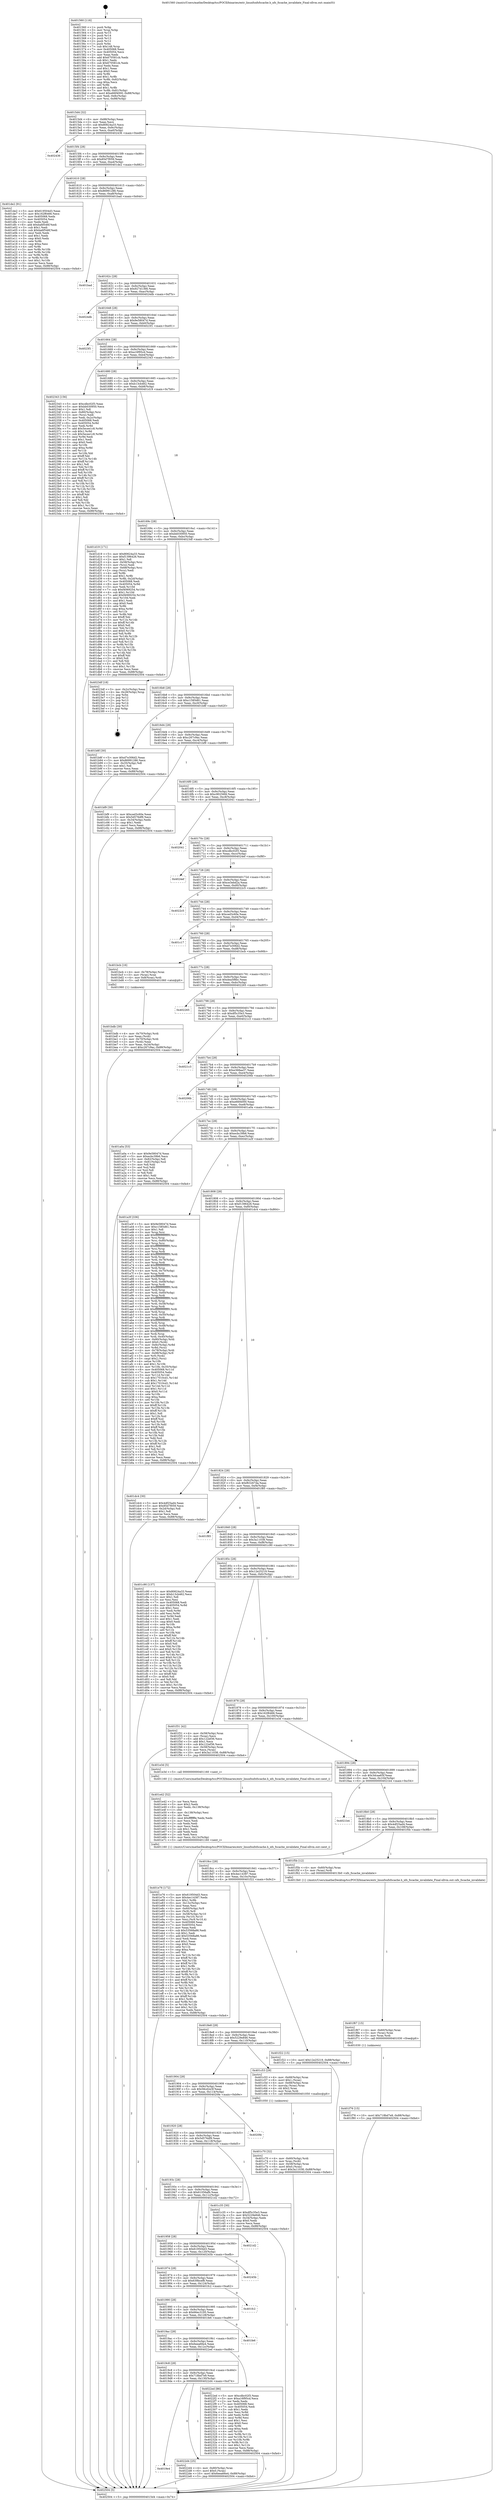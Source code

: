 digraph "0x401560" {
  label = "0x401560 (/mnt/c/Users/mathe/Desktop/tcc/POCII/binaries/extr_linuxfsnfsfscache.h_nfs_fscache_invalidate_Final-ollvm.out::main(0))"
  labelloc = "t"
  node[shape=record]

  Entry [label="",width=0.3,height=0.3,shape=circle,fillcolor=black,style=filled]
  "0x4015d4" [label="{
     0x4015d4 [32]\l
     | [instrs]\l
     &nbsp;&nbsp;0x4015d4 \<+6\>: mov -0x88(%rbp),%eax\l
     &nbsp;&nbsp;0x4015da \<+2\>: mov %eax,%ecx\l
     &nbsp;&nbsp;0x4015dc \<+6\>: sub $0x80624a33,%ecx\l
     &nbsp;&nbsp;0x4015e2 \<+6\>: mov %eax,-0x9c(%rbp)\l
     &nbsp;&nbsp;0x4015e8 \<+6\>: mov %ecx,-0xa0(%rbp)\l
     &nbsp;&nbsp;0x4015ee \<+6\>: je 0000000000402436 \<main+0xed6\>\l
  }"]
  "0x402436" [label="{
     0x402436\l
  }", style=dashed]
  "0x4015f4" [label="{
     0x4015f4 [28]\l
     | [instrs]\l
     &nbsp;&nbsp;0x4015f4 \<+5\>: jmp 00000000004015f9 \<main+0x99\>\l
     &nbsp;&nbsp;0x4015f9 \<+6\>: mov -0x9c(%rbp),%eax\l
     &nbsp;&nbsp;0x4015ff \<+5\>: sub $0x85d7f059,%eax\l
     &nbsp;&nbsp;0x401604 \<+6\>: mov %eax,-0xa4(%rbp)\l
     &nbsp;&nbsp;0x40160a \<+6\>: je 0000000000401de2 \<main+0x882\>\l
  }"]
  Exit [label="",width=0.3,height=0.3,shape=circle,fillcolor=black,style=filled,peripheries=2]
  "0x401de2" [label="{
     0x401de2 [91]\l
     | [instrs]\l
     &nbsp;&nbsp;0x401de2 \<+5\>: mov $0x619504d3,%eax\l
     &nbsp;&nbsp;0x401de7 \<+5\>: mov $0x162f6466,%ecx\l
     &nbsp;&nbsp;0x401dec \<+7\>: mov 0x405068,%edx\l
     &nbsp;&nbsp;0x401df3 \<+7\>: mov 0x405054,%esi\l
     &nbsp;&nbsp;0x401dfa \<+2\>: mov %edx,%edi\l
     &nbsp;&nbsp;0x401dfc \<+6\>: add $0xba6f546f,%edi\l
     &nbsp;&nbsp;0x401e02 \<+3\>: sub $0x1,%edi\l
     &nbsp;&nbsp;0x401e05 \<+6\>: sub $0xba6f546f,%edi\l
     &nbsp;&nbsp;0x401e0b \<+3\>: imul %edi,%edx\l
     &nbsp;&nbsp;0x401e0e \<+3\>: and $0x1,%edx\l
     &nbsp;&nbsp;0x401e11 \<+3\>: cmp $0x0,%edx\l
     &nbsp;&nbsp;0x401e14 \<+4\>: sete %r8b\l
     &nbsp;&nbsp;0x401e18 \<+3\>: cmp $0xa,%esi\l
     &nbsp;&nbsp;0x401e1b \<+4\>: setl %r9b\l
     &nbsp;&nbsp;0x401e1f \<+3\>: mov %r8b,%r10b\l
     &nbsp;&nbsp;0x401e22 \<+3\>: and %r9b,%r10b\l
     &nbsp;&nbsp;0x401e25 \<+3\>: xor %r9b,%r8b\l
     &nbsp;&nbsp;0x401e28 \<+3\>: or %r8b,%r10b\l
     &nbsp;&nbsp;0x401e2b \<+4\>: test $0x1,%r10b\l
     &nbsp;&nbsp;0x401e2f \<+3\>: cmovne %ecx,%eax\l
     &nbsp;&nbsp;0x401e32 \<+6\>: mov %eax,-0x88(%rbp)\l
     &nbsp;&nbsp;0x401e38 \<+5\>: jmp 0000000000402504 \<main+0xfa4\>\l
  }"]
  "0x401610" [label="{
     0x401610 [28]\l
     | [instrs]\l
     &nbsp;&nbsp;0x401610 \<+5\>: jmp 0000000000401615 \<main+0xb5\>\l
     &nbsp;&nbsp;0x401615 \<+6\>: mov -0x9c(%rbp),%eax\l
     &nbsp;&nbsp;0x40161b \<+5\>: sub $0x86991286,%eax\l
     &nbsp;&nbsp;0x401620 \<+6\>: mov %eax,-0xa8(%rbp)\l
     &nbsp;&nbsp;0x401626 \<+6\>: je 0000000000401bad \<main+0x64d\>\l
  }"]
  "0x4019e4" [label="{
     0x4019e4\l
  }", style=dashed]
  "0x401bad" [label="{
     0x401bad\l
  }", style=dashed]
  "0x40162c" [label="{
     0x40162c [28]\l
     | [instrs]\l
     &nbsp;&nbsp;0x40162c \<+5\>: jmp 0000000000401631 \<main+0xd1\>\l
     &nbsp;&nbsp;0x401631 \<+6\>: mov -0x9c(%rbp),%eax\l
     &nbsp;&nbsp;0x401637 \<+5\>: sub $0x927d1366,%eax\l
     &nbsp;&nbsp;0x40163c \<+6\>: mov %eax,-0xac(%rbp)\l
     &nbsp;&nbsp;0x401642 \<+6\>: je 00000000004024db \<main+0xf7b\>\l
  }"]
  "0x4022d4" [label="{
     0x4022d4 [25]\l
     | [instrs]\l
     &nbsp;&nbsp;0x4022d4 \<+4\>: mov -0x80(%rbp),%rax\l
     &nbsp;&nbsp;0x4022d8 \<+6\>: movl $0x0,(%rax)\l
     &nbsp;&nbsp;0x4022de \<+10\>: movl $0x6eea66e4,-0x88(%rbp)\l
     &nbsp;&nbsp;0x4022e8 \<+5\>: jmp 0000000000402504 \<main+0xfa4\>\l
  }"]
  "0x4024db" [label="{
     0x4024db\l
  }", style=dashed]
  "0x401648" [label="{
     0x401648 [28]\l
     | [instrs]\l
     &nbsp;&nbsp;0x401648 \<+5\>: jmp 000000000040164d \<main+0xed\>\l
     &nbsp;&nbsp;0x40164d \<+6\>: mov -0x9c(%rbp),%eax\l
     &nbsp;&nbsp;0x401653 \<+5\>: sub $0x9e58047d,%eax\l
     &nbsp;&nbsp;0x401658 \<+6\>: mov %eax,-0xb0(%rbp)\l
     &nbsp;&nbsp;0x40165e \<+6\>: je 00000000004023f1 \<main+0xe91\>\l
  }"]
  "0x4019c8" [label="{
     0x4019c8 [28]\l
     | [instrs]\l
     &nbsp;&nbsp;0x4019c8 \<+5\>: jmp 00000000004019cd \<main+0x46d\>\l
     &nbsp;&nbsp;0x4019cd \<+6\>: mov -0x9c(%rbp),%eax\l
     &nbsp;&nbsp;0x4019d3 \<+5\>: sub $0x718bd7e9,%eax\l
     &nbsp;&nbsp;0x4019d8 \<+6\>: mov %eax,-0x130(%rbp)\l
     &nbsp;&nbsp;0x4019de \<+6\>: je 00000000004022d4 \<main+0xd74\>\l
  }"]
  "0x4023f1" [label="{
     0x4023f1\l
  }", style=dashed]
  "0x401664" [label="{
     0x401664 [28]\l
     | [instrs]\l
     &nbsp;&nbsp;0x401664 \<+5\>: jmp 0000000000401669 \<main+0x109\>\l
     &nbsp;&nbsp;0x401669 \<+6\>: mov -0x9c(%rbp),%eax\l
     &nbsp;&nbsp;0x40166f \<+5\>: sub $0xa16f95cd,%eax\l
     &nbsp;&nbsp;0x401674 \<+6\>: mov %eax,-0xb4(%rbp)\l
     &nbsp;&nbsp;0x40167a \<+6\>: je 0000000000402343 \<main+0xde3\>\l
  }"]
  "0x4022ed" [label="{
     0x4022ed [86]\l
     | [instrs]\l
     &nbsp;&nbsp;0x4022ed \<+5\>: mov $0xcdbc02f3,%eax\l
     &nbsp;&nbsp;0x4022f2 \<+5\>: mov $0xa16f95cd,%ecx\l
     &nbsp;&nbsp;0x4022f7 \<+2\>: xor %edx,%edx\l
     &nbsp;&nbsp;0x4022f9 \<+7\>: mov 0x405068,%esi\l
     &nbsp;&nbsp;0x402300 \<+7\>: mov 0x405054,%edi\l
     &nbsp;&nbsp;0x402307 \<+3\>: sub $0x1,%edx\l
     &nbsp;&nbsp;0x40230a \<+3\>: mov %esi,%r8d\l
     &nbsp;&nbsp;0x40230d \<+3\>: add %edx,%r8d\l
     &nbsp;&nbsp;0x402310 \<+4\>: imul %r8d,%esi\l
     &nbsp;&nbsp;0x402314 \<+3\>: and $0x1,%esi\l
     &nbsp;&nbsp;0x402317 \<+3\>: cmp $0x0,%esi\l
     &nbsp;&nbsp;0x40231a \<+4\>: sete %r9b\l
     &nbsp;&nbsp;0x40231e \<+3\>: cmp $0xa,%edi\l
     &nbsp;&nbsp;0x402321 \<+4\>: setl %r10b\l
     &nbsp;&nbsp;0x402325 \<+3\>: mov %r9b,%r11b\l
     &nbsp;&nbsp;0x402328 \<+3\>: and %r10b,%r11b\l
     &nbsp;&nbsp;0x40232b \<+3\>: xor %r10b,%r9b\l
     &nbsp;&nbsp;0x40232e \<+3\>: or %r9b,%r11b\l
     &nbsp;&nbsp;0x402331 \<+4\>: test $0x1,%r11b\l
     &nbsp;&nbsp;0x402335 \<+3\>: cmovne %ecx,%eax\l
     &nbsp;&nbsp;0x402338 \<+6\>: mov %eax,-0x88(%rbp)\l
     &nbsp;&nbsp;0x40233e \<+5\>: jmp 0000000000402504 \<main+0xfa4\>\l
  }"]
  "0x402343" [label="{
     0x402343 [156]\l
     | [instrs]\l
     &nbsp;&nbsp;0x402343 \<+5\>: mov $0xcdbc02f3,%eax\l
     &nbsp;&nbsp;0x402348 \<+5\>: mov $0xbb030950,%ecx\l
     &nbsp;&nbsp;0x40234d \<+2\>: mov $0x1,%dl\l
     &nbsp;&nbsp;0x40234f \<+4\>: mov -0x80(%rbp),%rsi\l
     &nbsp;&nbsp;0x402353 \<+2\>: mov (%rsi),%edi\l
     &nbsp;&nbsp;0x402355 \<+3\>: mov %edi,-0x2c(%rbp)\l
     &nbsp;&nbsp;0x402358 \<+7\>: mov 0x405068,%edi\l
     &nbsp;&nbsp;0x40235f \<+8\>: mov 0x405054,%r8d\l
     &nbsp;&nbsp;0x402367 \<+3\>: mov %edi,%r9d\l
     &nbsp;&nbsp;0x40236a \<+7\>: add $0x5ecee1c8,%r9d\l
     &nbsp;&nbsp;0x402371 \<+4\>: sub $0x1,%r9d\l
     &nbsp;&nbsp;0x402375 \<+7\>: sub $0x5ecee1c8,%r9d\l
     &nbsp;&nbsp;0x40237c \<+4\>: imul %r9d,%edi\l
     &nbsp;&nbsp;0x402380 \<+3\>: and $0x1,%edi\l
     &nbsp;&nbsp;0x402383 \<+3\>: cmp $0x0,%edi\l
     &nbsp;&nbsp;0x402386 \<+4\>: sete %r10b\l
     &nbsp;&nbsp;0x40238a \<+4\>: cmp $0xa,%r8d\l
     &nbsp;&nbsp;0x40238e \<+4\>: setl %r11b\l
     &nbsp;&nbsp;0x402392 \<+3\>: mov %r10b,%bl\l
     &nbsp;&nbsp;0x402395 \<+3\>: xor $0xff,%bl\l
     &nbsp;&nbsp;0x402398 \<+3\>: mov %r11b,%r14b\l
     &nbsp;&nbsp;0x40239b \<+4\>: xor $0xff,%r14b\l
     &nbsp;&nbsp;0x40239f \<+3\>: xor $0x1,%dl\l
     &nbsp;&nbsp;0x4023a2 \<+3\>: mov %bl,%r15b\l
     &nbsp;&nbsp;0x4023a5 \<+4\>: and $0xff,%r15b\l
     &nbsp;&nbsp;0x4023a9 \<+3\>: and %dl,%r10b\l
     &nbsp;&nbsp;0x4023ac \<+3\>: mov %r14b,%r12b\l
     &nbsp;&nbsp;0x4023af \<+4\>: and $0xff,%r12b\l
     &nbsp;&nbsp;0x4023b3 \<+3\>: and %dl,%r11b\l
     &nbsp;&nbsp;0x4023b6 \<+3\>: or %r10b,%r15b\l
     &nbsp;&nbsp;0x4023b9 \<+3\>: or %r11b,%r12b\l
     &nbsp;&nbsp;0x4023bc \<+3\>: xor %r12b,%r15b\l
     &nbsp;&nbsp;0x4023bf \<+3\>: or %r14b,%bl\l
     &nbsp;&nbsp;0x4023c2 \<+3\>: xor $0xff,%bl\l
     &nbsp;&nbsp;0x4023c5 \<+3\>: or $0x1,%dl\l
     &nbsp;&nbsp;0x4023c8 \<+2\>: and %dl,%bl\l
     &nbsp;&nbsp;0x4023ca \<+3\>: or %bl,%r15b\l
     &nbsp;&nbsp;0x4023cd \<+4\>: test $0x1,%r15b\l
     &nbsp;&nbsp;0x4023d1 \<+3\>: cmovne %ecx,%eax\l
     &nbsp;&nbsp;0x4023d4 \<+6\>: mov %eax,-0x88(%rbp)\l
     &nbsp;&nbsp;0x4023da \<+5\>: jmp 0000000000402504 \<main+0xfa4\>\l
  }"]
  "0x401680" [label="{
     0x401680 [28]\l
     | [instrs]\l
     &nbsp;&nbsp;0x401680 \<+5\>: jmp 0000000000401685 \<main+0x125\>\l
     &nbsp;&nbsp;0x401685 \<+6\>: mov -0x9c(%rbp),%eax\l
     &nbsp;&nbsp;0x40168b \<+5\>: sub $0xb13cb462,%eax\l
     &nbsp;&nbsp;0x401690 \<+6\>: mov %eax,-0xb8(%rbp)\l
     &nbsp;&nbsp;0x401696 \<+6\>: je 0000000000401d19 \<main+0x7b9\>\l
  }"]
  "0x4019ac" [label="{
     0x4019ac [28]\l
     | [instrs]\l
     &nbsp;&nbsp;0x4019ac \<+5\>: jmp 00000000004019b1 \<main+0x451\>\l
     &nbsp;&nbsp;0x4019b1 \<+6\>: mov -0x9c(%rbp),%eax\l
     &nbsp;&nbsp;0x4019b7 \<+5\>: sub $0x6eea66e4,%eax\l
     &nbsp;&nbsp;0x4019bc \<+6\>: mov %eax,-0x12c(%rbp)\l
     &nbsp;&nbsp;0x4019c2 \<+6\>: je 00000000004022ed \<main+0xd8d\>\l
  }"]
  "0x401d19" [label="{
     0x401d19 [171]\l
     | [instrs]\l
     &nbsp;&nbsp;0x401d19 \<+5\>: mov $0x80624a33,%eax\l
     &nbsp;&nbsp;0x401d1e \<+5\>: mov $0xf1396426,%ecx\l
     &nbsp;&nbsp;0x401d23 \<+2\>: mov $0x1,%dl\l
     &nbsp;&nbsp;0x401d25 \<+4\>: mov -0x58(%rbp),%rsi\l
     &nbsp;&nbsp;0x401d29 \<+2\>: mov (%rsi),%edi\l
     &nbsp;&nbsp;0x401d2b \<+4\>: mov -0x68(%rbp),%rsi\l
     &nbsp;&nbsp;0x401d2f \<+2\>: cmp (%rsi),%edi\l
     &nbsp;&nbsp;0x401d31 \<+4\>: setl %r8b\l
     &nbsp;&nbsp;0x401d35 \<+4\>: and $0x1,%r8b\l
     &nbsp;&nbsp;0x401d39 \<+4\>: mov %r8b,-0x2d(%rbp)\l
     &nbsp;&nbsp;0x401d3d \<+7\>: mov 0x405068,%edi\l
     &nbsp;&nbsp;0x401d44 \<+8\>: mov 0x405054,%r9d\l
     &nbsp;&nbsp;0x401d4c \<+3\>: mov %edi,%r10d\l
     &nbsp;&nbsp;0x401d4f \<+7\>: sub $0xf4069254,%r10d\l
     &nbsp;&nbsp;0x401d56 \<+4\>: sub $0x1,%r10d\l
     &nbsp;&nbsp;0x401d5a \<+7\>: add $0xf4069254,%r10d\l
     &nbsp;&nbsp;0x401d61 \<+4\>: imul %r10d,%edi\l
     &nbsp;&nbsp;0x401d65 \<+3\>: and $0x1,%edi\l
     &nbsp;&nbsp;0x401d68 \<+3\>: cmp $0x0,%edi\l
     &nbsp;&nbsp;0x401d6b \<+4\>: sete %r8b\l
     &nbsp;&nbsp;0x401d6f \<+4\>: cmp $0xa,%r9d\l
     &nbsp;&nbsp;0x401d73 \<+4\>: setl %r11b\l
     &nbsp;&nbsp;0x401d77 \<+3\>: mov %r8b,%bl\l
     &nbsp;&nbsp;0x401d7a \<+3\>: xor $0xff,%bl\l
     &nbsp;&nbsp;0x401d7d \<+3\>: mov %r11b,%r14b\l
     &nbsp;&nbsp;0x401d80 \<+4\>: xor $0xff,%r14b\l
     &nbsp;&nbsp;0x401d84 \<+3\>: xor $0x0,%dl\l
     &nbsp;&nbsp;0x401d87 \<+3\>: mov %bl,%r15b\l
     &nbsp;&nbsp;0x401d8a \<+4\>: and $0x0,%r15b\l
     &nbsp;&nbsp;0x401d8e \<+3\>: and %dl,%r8b\l
     &nbsp;&nbsp;0x401d91 \<+3\>: mov %r14b,%r12b\l
     &nbsp;&nbsp;0x401d94 \<+4\>: and $0x0,%r12b\l
     &nbsp;&nbsp;0x401d98 \<+3\>: and %dl,%r11b\l
     &nbsp;&nbsp;0x401d9b \<+3\>: or %r8b,%r15b\l
     &nbsp;&nbsp;0x401d9e \<+3\>: or %r11b,%r12b\l
     &nbsp;&nbsp;0x401da1 \<+3\>: xor %r12b,%r15b\l
     &nbsp;&nbsp;0x401da4 \<+3\>: or %r14b,%bl\l
     &nbsp;&nbsp;0x401da7 \<+3\>: xor $0xff,%bl\l
     &nbsp;&nbsp;0x401daa \<+3\>: or $0x0,%dl\l
     &nbsp;&nbsp;0x401dad \<+2\>: and %dl,%bl\l
     &nbsp;&nbsp;0x401daf \<+3\>: or %bl,%r15b\l
     &nbsp;&nbsp;0x401db2 \<+4\>: test $0x1,%r15b\l
     &nbsp;&nbsp;0x401db6 \<+3\>: cmovne %ecx,%eax\l
     &nbsp;&nbsp;0x401db9 \<+6\>: mov %eax,-0x88(%rbp)\l
     &nbsp;&nbsp;0x401dbf \<+5\>: jmp 0000000000402504 \<main+0xfa4\>\l
  }"]
  "0x40169c" [label="{
     0x40169c [28]\l
     | [instrs]\l
     &nbsp;&nbsp;0x40169c \<+5\>: jmp 00000000004016a1 \<main+0x141\>\l
     &nbsp;&nbsp;0x4016a1 \<+6\>: mov -0x9c(%rbp),%eax\l
     &nbsp;&nbsp;0x4016a7 \<+5\>: sub $0xbb030950,%eax\l
     &nbsp;&nbsp;0x4016ac \<+6\>: mov %eax,-0xbc(%rbp)\l
     &nbsp;&nbsp;0x4016b2 \<+6\>: je 00000000004023df \<main+0xe7f\>\l
  }"]
  "0x401fe6" [label="{
     0x401fe6\l
  }", style=dashed]
  "0x4023df" [label="{
     0x4023df [18]\l
     | [instrs]\l
     &nbsp;&nbsp;0x4023df \<+3\>: mov -0x2c(%rbp),%eax\l
     &nbsp;&nbsp;0x4023e2 \<+4\>: lea -0x28(%rbp),%rsp\l
     &nbsp;&nbsp;0x4023e6 \<+1\>: pop %rbx\l
     &nbsp;&nbsp;0x4023e7 \<+2\>: pop %r12\l
     &nbsp;&nbsp;0x4023e9 \<+2\>: pop %r13\l
     &nbsp;&nbsp;0x4023eb \<+2\>: pop %r14\l
     &nbsp;&nbsp;0x4023ed \<+2\>: pop %r15\l
     &nbsp;&nbsp;0x4023ef \<+1\>: pop %rbp\l
     &nbsp;&nbsp;0x4023f0 \<+1\>: ret\l
  }"]
  "0x4016b8" [label="{
     0x4016b8 [28]\l
     | [instrs]\l
     &nbsp;&nbsp;0x4016b8 \<+5\>: jmp 00000000004016bd \<main+0x15d\>\l
     &nbsp;&nbsp;0x4016bd \<+6\>: mov -0x9c(%rbp),%eax\l
     &nbsp;&nbsp;0x4016c3 \<+5\>: sub $0xc1585d61,%eax\l
     &nbsp;&nbsp;0x4016c8 \<+6\>: mov %eax,-0xc0(%rbp)\l
     &nbsp;&nbsp;0x4016ce \<+6\>: je 0000000000401b8f \<main+0x62f\>\l
  }"]
  "0x401990" [label="{
     0x401990 [28]\l
     | [instrs]\l
     &nbsp;&nbsp;0x401990 \<+5\>: jmp 0000000000401995 \<main+0x435\>\l
     &nbsp;&nbsp;0x401995 \<+6\>: mov -0x9c(%rbp),%eax\l
     &nbsp;&nbsp;0x40199b \<+5\>: sub $0x66ec3195,%eax\l
     &nbsp;&nbsp;0x4019a0 \<+6\>: mov %eax,-0x128(%rbp)\l
     &nbsp;&nbsp;0x4019a6 \<+6\>: je 0000000000401fe6 \<main+0xa86\>\l
  }"]
  "0x401b8f" [label="{
     0x401b8f [30]\l
     | [instrs]\l
     &nbsp;&nbsp;0x401b8f \<+5\>: mov $0xd7e306d2,%eax\l
     &nbsp;&nbsp;0x401b94 \<+5\>: mov $0x86991286,%ecx\l
     &nbsp;&nbsp;0x401b99 \<+3\>: mov -0x35(%rbp),%dl\l
     &nbsp;&nbsp;0x401b9c \<+3\>: test $0x1,%dl\l
     &nbsp;&nbsp;0x401b9f \<+3\>: cmovne %ecx,%eax\l
     &nbsp;&nbsp;0x401ba2 \<+6\>: mov %eax,-0x88(%rbp)\l
     &nbsp;&nbsp;0x401ba8 \<+5\>: jmp 0000000000402504 \<main+0xfa4\>\l
  }"]
  "0x4016d4" [label="{
     0x4016d4 [28]\l
     | [instrs]\l
     &nbsp;&nbsp;0x4016d4 \<+5\>: jmp 00000000004016d9 \<main+0x179\>\l
     &nbsp;&nbsp;0x4016d9 \<+6\>: mov -0x9c(%rbp),%eax\l
     &nbsp;&nbsp;0x4016df \<+5\>: sub $0xc267c9ac,%eax\l
     &nbsp;&nbsp;0x4016e4 \<+6\>: mov %eax,-0xc4(%rbp)\l
     &nbsp;&nbsp;0x4016ea \<+6\>: je 0000000000401bf9 \<main+0x699\>\l
  }"]
  "0x401fc2" [label="{
     0x401fc2\l
  }", style=dashed]
  "0x401bf9" [label="{
     0x401bf9 [30]\l
     | [instrs]\l
     &nbsp;&nbsp;0x401bf9 \<+5\>: mov $0xced3c60e,%eax\l
     &nbsp;&nbsp;0x401bfe \<+5\>: mov $0x5d576df9,%ecx\l
     &nbsp;&nbsp;0x401c03 \<+3\>: mov -0x34(%rbp),%edx\l
     &nbsp;&nbsp;0x401c06 \<+3\>: cmp $0x1,%edx\l
     &nbsp;&nbsp;0x401c09 \<+3\>: cmovl %ecx,%eax\l
     &nbsp;&nbsp;0x401c0c \<+6\>: mov %eax,-0x88(%rbp)\l
     &nbsp;&nbsp;0x401c12 \<+5\>: jmp 0000000000402504 \<main+0xfa4\>\l
  }"]
  "0x4016f0" [label="{
     0x4016f0 [28]\l
     | [instrs]\l
     &nbsp;&nbsp;0x4016f0 \<+5\>: jmp 00000000004016f5 \<main+0x195\>\l
     &nbsp;&nbsp;0x4016f5 \<+6\>: mov -0x9c(%rbp),%eax\l
     &nbsp;&nbsp;0x4016fb \<+5\>: sub $0xc90256fd,%eax\l
     &nbsp;&nbsp;0x401700 \<+6\>: mov %eax,-0xc8(%rbp)\l
     &nbsp;&nbsp;0x401706 \<+6\>: je 0000000000402041 \<main+0xae1\>\l
  }"]
  "0x401974" [label="{
     0x401974 [28]\l
     | [instrs]\l
     &nbsp;&nbsp;0x401974 \<+5\>: jmp 0000000000401979 \<main+0x419\>\l
     &nbsp;&nbsp;0x401979 \<+6\>: mov -0x9c(%rbp),%eax\l
     &nbsp;&nbsp;0x40197f \<+5\>: sub $0x639bcef8,%eax\l
     &nbsp;&nbsp;0x401984 \<+6\>: mov %eax,-0x124(%rbp)\l
     &nbsp;&nbsp;0x40198a \<+6\>: je 0000000000401fc2 \<main+0xa62\>\l
  }"]
  "0x402041" [label="{
     0x402041\l
  }", style=dashed]
  "0x40170c" [label="{
     0x40170c [28]\l
     | [instrs]\l
     &nbsp;&nbsp;0x40170c \<+5\>: jmp 0000000000401711 \<main+0x1b1\>\l
     &nbsp;&nbsp;0x401711 \<+6\>: mov -0x9c(%rbp),%eax\l
     &nbsp;&nbsp;0x401717 \<+5\>: sub $0xcdbc02f3,%eax\l
     &nbsp;&nbsp;0x40171c \<+6\>: mov %eax,-0xcc(%rbp)\l
     &nbsp;&nbsp;0x401722 \<+6\>: je 00000000004024ef \<main+0xf8f\>\l
  }"]
  "0x40245b" [label="{
     0x40245b\l
  }", style=dashed]
  "0x4024ef" [label="{
     0x4024ef\l
  }", style=dashed]
  "0x401728" [label="{
     0x401728 [28]\l
     | [instrs]\l
     &nbsp;&nbsp;0x401728 \<+5\>: jmp 000000000040172d \<main+0x1cd\>\l
     &nbsp;&nbsp;0x40172d \<+6\>: mov -0x9c(%rbp),%eax\l
     &nbsp;&nbsp;0x401733 \<+5\>: sub $0xce3ebd2a,%eax\l
     &nbsp;&nbsp;0x401738 \<+6\>: mov %eax,-0xd0(%rbp)\l
     &nbsp;&nbsp;0x40173e \<+6\>: je 00000000004022c5 \<main+0xd65\>\l
  }"]
  "0x401958" [label="{
     0x401958 [28]\l
     | [instrs]\l
     &nbsp;&nbsp;0x401958 \<+5\>: jmp 000000000040195d \<main+0x3fd\>\l
     &nbsp;&nbsp;0x40195d \<+6\>: mov -0x9c(%rbp),%eax\l
     &nbsp;&nbsp;0x401963 \<+5\>: sub $0x619504d3,%eax\l
     &nbsp;&nbsp;0x401968 \<+6\>: mov %eax,-0x120(%rbp)\l
     &nbsp;&nbsp;0x40196e \<+6\>: je 000000000040245b \<main+0xefb\>\l
  }"]
  "0x4022c5" [label="{
     0x4022c5\l
  }", style=dashed]
  "0x401744" [label="{
     0x401744 [28]\l
     | [instrs]\l
     &nbsp;&nbsp;0x401744 \<+5\>: jmp 0000000000401749 \<main+0x1e9\>\l
     &nbsp;&nbsp;0x401749 \<+6\>: mov -0x9c(%rbp),%eax\l
     &nbsp;&nbsp;0x40174f \<+5\>: sub $0xced3c60e,%eax\l
     &nbsp;&nbsp;0x401754 \<+6\>: mov %eax,-0xd4(%rbp)\l
     &nbsp;&nbsp;0x40175a \<+6\>: je 0000000000401c17 \<main+0x6b7\>\l
  }"]
  "0x4021d2" [label="{
     0x4021d2\l
  }", style=dashed]
  "0x401c17" [label="{
     0x401c17\l
  }", style=dashed]
  "0x401760" [label="{
     0x401760 [28]\l
     | [instrs]\l
     &nbsp;&nbsp;0x401760 \<+5\>: jmp 0000000000401765 \<main+0x205\>\l
     &nbsp;&nbsp;0x401765 \<+6\>: mov -0x9c(%rbp),%eax\l
     &nbsp;&nbsp;0x40176b \<+5\>: sub $0xd7e306d2,%eax\l
     &nbsp;&nbsp;0x401770 \<+6\>: mov %eax,-0xd8(%rbp)\l
     &nbsp;&nbsp;0x401776 \<+6\>: je 0000000000401bcb \<main+0x66b\>\l
  }"]
  "0x401f76" [label="{
     0x401f76 [15]\l
     | [instrs]\l
     &nbsp;&nbsp;0x401f76 \<+10\>: movl $0x718bd7e9,-0x88(%rbp)\l
     &nbsp;&nbsp;0x401f80 \<+5\>: jmp 0000000000402504 \<main+0xfa4\>\l
  }"]
  "0x401bcb" [label="{
     0x401bcb [16]\l
     | [instrs]\l
     &nbsp;&nbsp;0x401bcb \<+4\>: mov -0x78(%rbp),%rax\l
     &nbsp;&nbsp;0x401bcf \<+3\>: mov (%rax),%rax\l
     &nbsp;&nbsp;0x401bd2 \<+4\>: mov 0x8(%rax),%rdi\l
     &nbsp;&nbsp;0x401bd6 \<+5\>: call 0000000000401060 \<atoi@plt\>\l
     | [calls]\l
     &nbsp;&nbsp;0x401060 \{1\} (unknown)\l
  }"]
  "0x40177c" [label="{
     0x40177c [28]\l
     | [instrs]\l
     &nbsp;&nbsp;0x40177c \<+5\>: jmp 0000000000401781 \<main+0x221\>\l
     &nbsp;&nbsp;0x401781 \<+6\>: mov -0x9c(%rbp),%eax\l
     &nbsp;&nbsp;0x401787 \<+5\>: sub $0xdea5f8bc,%eax\l
     &nbsp;&nbsp;0x40178c \<+6\>: mov %eax,-0xdc(%rbp)\l
     &nbsp;&nbsp;0x401792 \<+6\>: je 0000000000402265 \<main+0xd05\>\l
  }"]
  "0x401f67" [label="{
     0x401f67 [15]\l
     | [instrs]\l
     &nbsp;&nbsp;0x401f67 \<+4\>: mov -0x60(%rbp),%rax\l
     &nbsp;&nbsp;0x401f6b \<+3\>: mov (%rax),%rax\l
     &nbsp;&nbsp;0x401f6e \<+3\>: mov %rax,%rdi\l
     &nbsp;&nbsp;0x401f71 \<+5\>: call 0000000000401030 \<free@plt\>\l
     | [calls]\l
     &nbsp;&nbsp;0x401030 \{1\} (unknown)\l
  }"]
  "0x402265" [label="{
     0x402265\l
  }", style=dashed]
  "0x401798" [label="{
     0x401798 [28]\l
     | [instrs]\l
     &nbsp;&nbsp;0x401798 \<+5\>: jmp 000000000040179d \<main+0x23d\>\l
     &nbsp;&nbsp;0x40179d \<+6\>: mov -0x9c(%rbp),%eax\l
     &nbsp;&nbsp;0x4017a3 \<+5\>: sub $0xdf5c35e3,%eax\l
     &nbsp;&nbsp;0x4017a8 \<+6\>: mov %eax,-0xe0(%rbp)\l
     &nbsp;&nbsp;0x4017ae \<+6\>: je 00000000004021c3 \<main+0xc63\>\l
  }"]
  "0x401e76" [label="{
     0x401e76 [172]\l
     | [instrs]\l
     &nbsp;&nbsp;0x401e76 \<+5\>: mov $0x619504d3,%ecx\l
     &nbsp;&nbsp;0x401e7b \<+5\>: mov $0x4ec14387,%edx\l
     &nbsp;&nbsp;0x401e80 \<+3\>: mov $0x1,%r8b\l
     &nbsp;&nbsp;0x401e83 \<+6\>: mov -0x13c(%rbp),%esi\l
     &nbsp;&nbsp;0x401e89 \<+3\>: imul %eax,%esi\l
     &nbsp;&nbsp;0x401e8c \<+4\>: mov -0x60(%rbp),%r9\l
     &nbsp;&nbsp;0x401e90 \<+3\>: mov (%r9),%r9\l
     &nbsp;&nbsp;0x401e93 \<+4\>: mov -0x58(%rbp),%r10\l
     &nbsp;&nbsp;0x401e97 \<+3\>: movslq (%r10),%r10\l
     &nbsp;&nbsp;0x401e9a \<+4\>: mov %esi,(%r9,%r10,4)\l
     &nbsp;&nbsp;0x401e9e \<+7\>: mov 0x405068,%eax\l
     &nbsp;&nbsp;0x401ea5 \<+7\>: mov 0x405054,%esi\l
     &nbsp;&nbsp;0x401eac \<+2\>: mov %eax,%edi\l
     &nbsp;&nbsp;0x401eae \<+6\>: sub $0x53568a86,%edi\l
     &nbsp;&nbsp;0x401eb4 \<+3\>: sub $0x1,%edi\l
     &nbsp;&nbsp;0x401eb7 \<+6\>: add $0x53568a86,%edi\l
     &nbsp;&nbsp;0x401ebd \<+3\>: imul %edi,%eax\l
     &nbsp;&nbsp;0x401ec0 \<+3\>: and $0x1,%eax\l
     &nbsp;&nbsp;0x401ec3 \<+3\>: cmp $0x0,%eax\l
     &nbsp;&nbsp;0x401ec6 \<+4\>: sete %r11b\l
     &nbsp;&nbsp;0x401eca \<+3\>: cmp $0xa,%esi\l
     &nbsp;&nbsp;0x401ecd \<+3\>: setl %bl\l
     &nbsp;&nbsp;0x401ed0 \<+3\>: mov %r11b,%r14b\l
     &nbsp;&nbsp;0x401ed3 \<+4\>: xor $0xff,%r14b\l
     &nbsp;&nbsp;0x401ed7 \<+3\>: mov %bl,%r15b\l
     &nbsp;&nbsp;0x401eda \<+4\>: xor $0xff,%r15b\l
     &nbsp;&nbsp;0x401ede \<+4\>: xor $0x1,%r8b\l
     &nbsp;&nbsp;0x401ee2 \<+3\>: mov %r14b,%r12b\l
     &nbsp;&nbsp;0x401ee5 \<+4\>: and $0xff,%r12b\l
     &nbsp;&nbsp;0x401ee9 \<+3\>: and %r8b,%r11b\l
     &nbsp;&nbsp;0x401eec \<+3\>: mov %r15b,%r13b\l
     &nbsp;&nbsp;0x401eef \<+4\>: and $0xff,%r13b\l
     &nbsp;&nbsp;0x401ef3 \<+3\>: and %r8b,%bl\l
     &nbsp;&nbsp;0x401ef6 \<+3\>: or %r11b,%r12b\l
     &nbsp;&nbsp;0x401ef9 \<+3\>: or %bl,%r13b\l
     &nbsp;&nbsp;0x401efc \<+3\>: xor %r13b,%r12b\l
     &nbsp;&nbsp;0x401eff \<+3\>: or %r15b,%r14b\l
     &nbsp;&nbsp;0x401f02 \<+4\>: xor $0xff,%r14b\l
     &nbsp;&nbsp;0x401f06 \<+4\>: or $0x1,%r8b\l
     &nbsp;&nbsp;0x401f0a \<+3\>: and %r8b,%r14b\l
     &nbsp;&nbsp;0x401f0d \<+3\>: or %r14b,%r12b\l
     &nbsp;&nbsp;0x401f10 \<+4\>: test $0x1,%r12b\l
     &nbsp;&nbsp;0x401f14 \<+3\>: cmovne %edx,%ecx\l
     &nbsp;&nbsp;0x401f17 \<+6\>: mov %ecx,-0x88(%rbp)\l
     &nbsp;&nbsp;0x401f1d \<+5\>: jmp 0000000000402504 \<main+0xfa4\>\l
  }"]
  "0x4021c3" [label="{
     0x4021c3\l
  }", style=dashed]
  "0x4017b4" [label="{
     0x4017b4 [28]\l
     | [instrs]\l
     &nbsp;&nbsp;0x4017b4 \<+5\>: jmp 00000000004017b9 \<main+0x259\>\l
     &nbsp;&nbsp;0x4017b9 \<+6\>: mov -0x9c(%rbp),%eax\l
     &nbsp;&nbsp;0x4017bf \<+5\>: sub $0xe368aa37,%eax\l
     &nbsp;&nbsp;0x4017c4 \<+6\>: mov %eax,-0xe4(%rbp)\l
     &nbsp;&nbsp;0x4017ca \<+6\>: je 000000000040206b \<main+0xb0b\>\l
  }"]
  "0x401e42" [label="{
     0x401e42 [52]\l
     | [instrs]\l
     &nbsp;&nbsp;0x401e42 \<+2\>: xor %ecx,%ecx\l
     &nbsp;&nbsp;0x401e44 \<+5\>: mov $0x2,%edx\l
     &nbsp;&nbsp;0x401e49 \<+6\>: mov %edx,-0x138(%rbp)\l
     &nbsp;&nbsp;0x401e4f \<+1\>: cltd\l
     &nbsp;&nbsp;0x401e50 \<+6\>: mov -0x138(%rbp),%esi\l
     &nbsp;&nbsp;0x401e56 \<+2\>: idiv %esi\l
     &nbsp;&nbsp;0x401e58 \<+6\>: imul $0xfffffffe,%edx,%edx\l
     &nbsp;&nbsp;0x401e5e \<+2\>: mov %ecx,%edi\l
     &nbsp;&nbsp;0x401e60 \<+2\>: sub %edx,%edi\l
     &nbsp;&nbsp;0x401e62 \<+2\>: mov %ecx,%edx\l
     &nbsp;&nbsp;0x401e64 \<+3\>: sub $0x1,%edx\l
     &nbsp;&nbsp;0x401e67 \<+2\>: add %edx,%edi\l
     &nbsp;&nbsp;0x401e69 \<+2\>: sub %edi,%ecx\l
     &nbsp;&nbsp;0x401e6b \<+6\>: mov %ecx,-0x13c(%rbp)\l
     &nbsp;&nbsp;0x401e71 \<+5\>: call 0000000000401160 \<next_i\>\l
     | [calls]\l
     &nbsp;&nbsp;0x401160 \{1\} (/mnt/c/Users/mathe/Desktop/tcc/POCII/binaries/extr_linuxfsnfsfscache.h_nfs_fscache_invalidate_Final-ollvm.out::next_i)\l
  }"]
  "0x40206b" [label="{
     0x40206b\l
  }", style=dashed]
  "0x4017d0" [label="{
     0x4017d0 [28]\l
     | [instrs]\l
     &nbsp;&nbsp;0x4017d0 \<+5\>: jmp 00000000004017d5 \<main+0x275\>\l
     &nbsp;&nbsp;0x4017d5 \<+6\>: mov -0x9c(%rbp),%eax\l
     &nbsp;&nbsp;0x4017db \<+5\>: sub $0xe66f4000,%eax\l
     &nbsp;&nbsp;0x4017e0 \<+6\>: mov %eax,-0xe8(%rbp)\l
     &nbsp;&nbsp;0x4017e6 \<+6\>: je 0000000000401a0a \<main+0x4aa\>\l
  }"]
  "0x401c70" [label="{
     0x401c70 [32]\l
     | [instrs]\l
     &nbsp;&nbsp;0x401c70 \<+4\>: mov -0x60(%rbp),%rdi\l
     &nbsp;&nbsp;0x401c74 \<+3\>: mov %rax,(%rdi)\l
     &nbsp;&nbsp;0x401c77 \<+4\>: mov -0x58(%rbp),%rax\l
     &nbsp;&nbsp;0x401c7b \<+6\>: movl $0x0,(%rax)\l
     &nbsp;&nbsp;0x401c81 \<+10\>: movl $0x3a11038,-0x88(%rbp)\l
     &nbsp;&nbsp;0x401c8b \<+5\>: jmp 0000000000402504 \<main+0xfa4\>\l
  }"]
  "0x401a0a" [label="{
     0x401a0a [53]\l
     | [instrs]\l
     &nbsp;&nbsp;0x401a0a \<+5\>: mov $0x9e58047d,%eax\l
     &nbsp;&nbsp;0x401a0f \<+5\>: mov $0xecbc39b6,%ecx\l
     &nbsp;&nbsp;0x401a14 \<+6\>: mov -0x82(%rbp),%dl\l
     &nbsp;&nbsp;0x401a1a \<+7\>: mov -0x81(%rbp),%sil\l
     &nbsp;&nbsp;0x401a21 \<+3\>: mov %dl,%dil\l
     &nbsp;&nbsp;0x401a24 \<+3\>: and %sil,%dil\l
     &nbsp;&nbsp;0x401a27 \<+3\>: xor %sil,%dl\l
     &nbsp;&nbsp;0x401a2a \<+3\>: or %dl,%dil\l
     &nbsp;&nbsp;0x401a2d \<+4\>: test $0x1,%dil\l
     &nbsp;&nbsp;0x401a31 \<+3\>: cmovne %ecx,%eax\l
     &nbsp;&nbsp;0x401a34 \<+6\>: mov %eax,-0x88(%rbp)\l
     &nbsp;&nbsp;0x401a3a \<+5\>: jmp 0000000000402504 \<main+0xfa4\>\l
  }"]
  "0x4017ec" [label="{
     0x4017ec [28]\l
     | [instrs]\l
     &nbsp;&nbsp;0x4017ec \<+5\>: jmp 00000000004017f1 \<main+0x291\>\l
     &nbsp;&nbsp;0x4017f1 \<+6\>: mov -0x9c(%rbp),%eax\l
     &nbsp;&nbsp;0x4017f7 \<+5\>: sub $0xecbc39b6,%eax\l
     &nbsp;&nbsp;0x4017fc \<+6\>: mov %eax,-0xec(%rbp)\l
     &nbsp;&nbsp;0x401802 \<+6\>: je 0000000000401a3f \<main+0x4df\>\l
  }"]
  "0x402504" [label="{
     0x402504 [5]\l
     | [instrs]\l
     &nbsp;&nbsp;0x402504 \<+5\>: jmp 00000000004015d4 \<main+0x74\>\l
  }"]
  "0x401560" [label="{
     0x401560 [116]\l
     | [instrs]\l
     &nbsp;&nbsp;0x401560 \<+1\>: push %rbp\l
     &nbsp;&nbsp;0x401561 \<+3\>: mov %rsp,%rbp\l
     &nbsp;&nbsp;0x401564 \<+2\>: push %r15\l
     &nbsp;&nbsp;0x401566 \<+2\>: push %r14\l
     &nbsp;&nbsp;0x401568 \<+2\>: push %r13\l
     &nbsp;&nbsp;0x40156a \<+2\>: push %r12\l
     &nbsp;&nbsp;0x40156c \<+1\>: push %rbx\l
     &nbsp;&nbsp;0x40156d \<+7\>: sub $0x148,%rsp\l
     &nbsp;&nbsp;0x401574 \<+7\>: mov 0x405068,%eax\l
     &nbsp;&nbsp;0x40157b \<+7\>: mov 0x405054,%ecx\l
     &nbsp;&nbsp;0x401582 \<+2\>: mov %eax,%edx\l
     &nbsp;&nbsp;0x401584 \<+6\>: add $0x670581cb,%edx\l
     &nbsp;&nbsp;0x40158a \<+3\>: sub $0x1,%edx\l
     &nbsp;&nbsp;0x40158d \<+6\>: sub $0x670581cb,%edx\l
     &nbsp;&nbsp;0x401593 \<+3\>: imul %edx,%eax\l
     &nbsp;&nbsp;0x401596 \<+3\>: and $0x1,%eax\l
     &nbsp;&nbsp;0x401599 \<+3\>: cmp $0x0,%eax\l
     &nbsp;&nbsp;0x40159c \<+4\>: sete %r8b\l
     &nbsp;&nbsp;0x4015a0 \<+4\>: and $0x1,%r8b\l
     &nbsp;&nbsp;0x4015a4 \<+7\>: mov %r8b,-0x82(%rbp)\l
     &nbsp;&nbsp;0x4015ab \<+3\>: cmp $0xa,%ecx\l
     &nbsp;&nbsp;0x4015ae \<+4\>: setl %r8b\l
     &nbsp;&nbsp;0x4015b2 \<+4\>: and $0x1,%r8b\l
     &nbsp;&nbsp;0x4015b6 \<+7\>: mov %r8b,-0x81(%rbp)\l
     &nbsp;&nbsp;0x4015bd \<+10\>: movl $0xe66f4000,-0x88(%rbp)\l
     &nbsp;&nbsp;0x4015c7 \<+6\>: mov %edi,-0x8c(%rbp)\l
     &nbsp;&nbsp;0x4015cd \<+7\>: mov %rsi,-0x98(%rbp)\l
  }"]
  "0x40193c" [label="{
     0x40193c [28]\l
     | [instrs]\l
     &nbsp;&nbsp;0x40193c \<+5\>: jmp 0000000000401941 \<main+0x3e1\>\l
     &nbsp;&nbsp;0x401941 \<+6\>: mov -0x9c(%rbp),%eax\l
     &nbsp;&nbsp;0x401947 \<+5\>: sub $0x61056afb,%eax\l
     &nbsp;&nbsp;0x40194c \<+6\>: mov %eax,-0x11c(%rbp)\l
     &nbsp;&nbsp;0x401952 \<+6\>: je 00000000004021d2 \<main+0xc72\>\l
  }"]
  "0x401a3f" [label="{
     0x401a3f [336]\l
     | [instrs]\l
     &nbsp;&nbsp;0x401a3f \<+5\>: mov $0x9e58047d,%eax\l
     &nbsp;&nbsp;0x401a44 \<+5\>: mov $0xc1585d61,%ecx\l
     &nbsp;&nbsp;0x401a49 \<+2\>: mov $0x1,%dl\l
     &nbsp;&nbsp;0x401a4b \<+3\>: mov %rsp,%rsi\l
     &nbsp;&nbsp;0x401a4e \<+4\>: add $0xfffffffffffffff0,%rsi\l
     &nbsp;&nbsp;0x401a52 \<+3\>: mov %rsi,%rsp\l
     &nbsp;&nbsp;0x401a55 \<+4\>: mov %rsi,-0x80(%rbp)\l
     &nbsp;&nbsp;0x401a59 \<+3\>: mov %rsp,%rsi\l
     &nbsp;&nbsp;0x401a5c \<+4\>: add $0xfffffffffffffff0,%rsi\l
     &nbsp;&nbsp;0x401a60 \<+3\>: mov %rsi,%rsp\l
     &nbsp;&nbsp;0x401a63 \<+3\>: mov %rsp,%rdi\l
     &nbsp;&nbsp;0x401a66 \<+4\>: add $0xfffffffffffffff0,%rdi\l
     &nbsp;&nbsp;0x401a6a \<+3\>: mov %rdi,%rsp\l
     &nbsp;&nbsp;0x401a6d \<+4\>: mov %rdi,-0x78(%rbp)\l
     &nbsp;&nbsp;0x401a71 \<+3\>: mov %rsp,%rdi\l
     &nbsp;&nbsp;0x401a74 \<+4\>: add $0xfffffffffffffff0,%rdi\l
     &nbsp;&nbsp;0x401a78 \<+3\>: mov %rdi,%rsp\l
     &nbsp;&nbsp;0x401a7b \<+4\>: mov %rdi,-0x70(%rbp)\l
     &nbsp;&nbsp;0x401a7f \<+3\>: mov %rsp,%rdi\l
     &nbsp;&nbsp;0x401a82 \<+4\>: add $0xfffffffffffffff0,%rdi\l
     &nbsp;&nbsp;0x401a86 \<+3\>: mov %rdi,%rsp\l
     &nbsp;&nbsp;0x401a89 \<+4\>: mov %rdi,-0x68(%rbp)\l
     &nbsp;&nbsp;0x401a8d \<+3\>: mov %rsp,%rdi\l
     &nbsp;&nbsp;0x401a90 \<+4\>: add $0xfffffffffffffff0,%rdi\l
     &nbsp;&nbsp;0x401a94 \<+3\>: mov %rdi,%rsp\l
     &nbsp;&nbsp;0x401a97 \<+4\>: mov %rdi,-0x60(%rbp)\l
     &nbsp;&nbsp;0x401a9b \<+3\>: mov %rsp,%rdi\l
     &nbsp;&nbsp;0x401a9e \<+4\>: add $0xfffffffffffffff0,%rdi\l
     &nbsp;&nbsp;0x401aa2 \<+3\>: mov %rdi,%rsp\l
     &nbsp;&nbsp;0x401aa5 \<+4\>: mov %rdi,-0x58(%rbp)\l
     &nbsp;&nbsp;0x401aa9 \<+3\>: mov %rsp,%rdi\l
     &nbsp;&nbsp;0x401aac \<+4\>: add $0xfffffffffffffff0,%rdi\l
     &nbsp;&nbsp;0x401ab0 \<+3\>: mov %rdi,%rsp\l
     &nbsp;&nbsp;0x401ab3 \<+4\>: mov %rdi,-0x50(%rbp)\l
     &nbsp;&nbsp;0x401ab7 \<+3\>: mov %rsp,%rdi\l
     &nbsp;&nbsp;0x401aba \<+4\>: add $0xfffffffffffffff0,%rdi\l
     &nbsp;&nbsp;0x401abe \<+3\>: mov %rdi,%rsp\l
     &nbsp;&nbsp;0x401ac1 \<+4\>: mov %rdi,-0x48(%rbp)\l
     &nbsp;&nbsp;0x401ac5 \<+3\>: mov %rsp,%rdi\l
     &nbsp;&nbsp;0x401ac8 \<+4\>: add $0xfffffffffffffff0,%rdi\l
     &nbsp;&nbsp;0x401acc \<+3\>: mov %rdi,%rsp\l
     &nbsp;&nbsp;0x401acf \<+4\>: mov %rdi,-0x40(%rbp)\l
     &nbsp;&nbsp;0x401ad3 \<+4\>: mov -0x80(%rbp),%rdi\l
     &nbsp;&nbsp;0x401ad7 \<+6\>: movl $0x0,(%rdi)\l
     &nbsp;&nbsp;0x401add \<+7\>: mov -0x8c(%rbp),%r8d\l
     &nbsp;&nbsp;0x401ae4 \<+3\>: mov %r8d,(%rsi)\l
     &nbsp;&nbsp;0x401ae7 \<+4\>: mov -0x78(%rbp),%rdi\l
     &nbsp;&nbsp;0x401aeb \<+7\>: mov -0x98(%rbp),%r9\l
     &nbsp;&nbsp;0x401af2 \<+3\>: mov %r9,(%rdi)\l
     &nbsp;&nbsp;0x401af5 \<+3\>: cmpl $0x2,(%rsi)\l
     &nbsp;&nbsp;0x401af8 \<+4\>: setne %r10b\l
     &nbsp;&nbsp;0x401afc \<+4\>: and $0x1,%r10b\l
     &nbsp;&nbsp;0x401b00 \<+4\>: mov %r10b,-0x35(%rbp)\l
     &nbsp;&nbsp;0x401b04 \<+8\>: mov 0x405068,%r11d\l
     &nbsp;&nbsp;0x401b0c \<+7\>: mov 0x405054,%ebx\l
     &nbsp;&nbsp;0x401b13 \<+3\>: mov %r11d,%r14d\l
     &nbsp;&nbsp;0x401b16 \<+7\>: sub $0x17010cd1,%r14d\l
     &nbsp;&nbsp;0x401b1d \<+4\>: sub $0x1,%r14d\l
     &nbsp;&nbsp;0x401b21 \<+7\>: add $0x17010cd1,%r14d\l
     &nbsp;&nbsp;0x401b28 \<+4\>: imul %r14d,%r11d\l
     &nbsp;&nbsp;0x401b2c \<+4\>: and $0x1,%r11d\l
     &nbsp;&nbsp;0x401b30 \<+4\>: cmp $0x0,%r11d\l
     &nbsp;&nbsp;0x401b34 \<+4\>: sete %r10b\l
     &nbsp;&nbsp;0x401b38 \<+3\>: cmp $0xa,%ebx\l
     &nbsp;&nbsp;0x401b3b \<+4\>: setl %r15b\l
     &nbsp;&nbsp;0x401b3f \<+3\>: mov %r10b,%r12b\l
     &nbsp;&nbsp;0x401b42 \<+4\>: xor $0xff,%r12b\l
     &nbsp;&nbsp;0x401b46 \<+3\>: mov %r15b,%r13b\l
     &nbsp;&nbsp;0x401b49 \<+4\>: xor $0xff,%r13b\l
     &nbsp;&nbsp;0x401b4d \<+3\>: xor $0x1,%dl\l
     &nbsp;&nbsp;0x401b50 \<+3\>: mov %r12b,%sil\l
     &nbsp;&nbsp;0x401b53 \<+4\>: and $0xff,%sil\l
     &nbsp;&nbsp;0x401b57 \<+3\>: and %dl,%r10b\l
     &nbsp;&nbsp;0x401b5a \<+3\>: mov %r13b,%dil\l
     &nbsp;&nbsp;0x401b5d \<+4\>: and $0xff,%dil\l
     &nbsp;&nbsp;0x401b61 \<+3\>: and %dl,%r15b\l
     &nbsp;&nbsp;0x401b64 \<+3\>: or %r10b,%sil\l
     &nbsp;&nbsp;0x401b67 \<+3\>: or %r15b,%dil\l
     &nbsp;&nbsp;0x401b6a \<+3\>: xor %dil,%sil\l
     &nbsp;&nbsp;0x401b6d \<+3\>: or %r13b,%r12b\l
     &nbsp;&nbsp;0x401b70 \<+4\>: xor $0xff,%r12b\l
     &nbsp;&nbsp;0x401b74 \<+3\>: or $0x1,%dl\l
     &nbsp;&nbsp;0x401b77 \<+3\>: and %dl,%r12b\l
     &nbsp;&nbsp;0x401b7a \<+3\>: or %r12b,%sil\l
     &nbsp;&nbsp;0x401b7d \<+4\>: test $0x1,%sil\l
     &nbsp;&nbsp;0x401b81 \<+3\>: cmovne %ecx,%eax\l
     &nbsp;&nbsp;0x401b84 \<+6\>: mov %eax,-0x88(%rbp)\l
     &nbsp;&nbsp;0x401b8a \<+5\>: jmp 0000000000402504 \<main+0xfa4\>\l
  }"]
  "0x401808" [label="{
     0x401808 [28]\l
     | [instrs]\l
     &nbsp;&nbsp;0x401808 \<+5\>: jmp 000000000040180d \<main+0x2ad\>\l
     &nbsp;&nbsp;0x40180d \<+6\>: mov -0x9c(%rbp),%eax\l
     &nbsp;&nbsp;0x401813 \<+5\>: sub $0xf1396426,%eax\l
     &nbsp;&nbsp;0x401818 \<+6\>: mov %eax,-0xf0(%rbp)\l
     &nbsp;&nbsp;0x40181e \<+6\>: je 0000000000401dc4 \<main+0x864\>\l
  }"]
  "0x401c35" [label="{
     0x401c35 [30]\l
     | [instrs]\l
     &nbsp;&nbsp;0x401c35 \<+5\>: mov $0xdf5c35e3,%eax\l
     &nbsp;&nbsp;0x401c3a \<+5\>: mov $0x5229e846,%ecx\l
     &nbsp;&nbsp;0x401c3f \<+3\>: mov -0x34(%rbp),%edx\l
     &nbsp;&nbsp;0x401c42 \<+3\>: cmp $0x0,%edx\l
     &nbsp;&nbsp;0x401c45 \<+3\>: cmove %ecx,%eax\l
     &nbsp;&nbsp;0x401c48 \<+6\>: mov %eax,-0x88(%rbp)\l
     &nbsp;&nbsp;0x401c4e \<+5\>: jmp 0000000000402504 \<main+0xfa4\>\l
  }"]
  "0x401bdb" [label="{
     0x401bdb [30]\l
     | [instrs]\l
     &nbsp;&nbsp;0x401bdb \<+4\>: mov -0x70(%rbp),%rdi\l
     &nbsp;&nbsp;0x401bdf \<+2\>: mov %eax,(%rdi)\l
     &nbsp;&nbsp;0x401be1 \<+4\>: mov -0x70(%rbp),%rdi\l
     &nbsp;&nbsp;0x401be5 \<+2\>: mov (%rdi),%eax\l
     &nbsp;&nbsp;0x401be7 \<+3\>: mov %eax,-0x34(%rbp)\l
     &nbsp;&nbsp;0x401bea \<+10\>: movl $0xc267c9ac,-0x88(%rbp)\l
     &nbsp;&nbsp;0x401bf4 \<+5\>: jmp 0000000000402504 \<main+0xfa4\>\l
  }"]
  "0x401920" [label="{
     0x401920 [28]\l
     | [instrs]\l
     &nbsp;&nbsp;0x401920 \<+5\>: jmp 0000000000401925 \<main+0x3c5\>\l
     &nbsp;&nbsp;0x401925 \<+6\>: mov -0x9c(%rbp),%eax\l
     &nbsp;&nbsp;0x40192b \<+5\>: sub $0x5d576df9,%eax\l
     &nbsp;&nbsp;0x401930 \<+6\>: mov %eax,-0x118(%rbp)\l
     &nbsp;&nbsp;0x401936 \<+6\>: je 0000000000401c35 \<main+0x6d5\>\l
  }"]
  "0x401dc4" [label="{
     0x401dc4 [30]\l
     | [instrs]\l
     &nbsp;&nbsp;0x401dc4 \<+5\>: mov $0x4df25ad4,%eax\l
     &nbsp;&nbsp;0x401dc9 \<+5\>: mov $0x85d7f059,%ecx\l
     &nbsp;&nbsp;0x401dce \<+3\>: mov -0x2d(%rbp),%dl\l
     &nbsp;&nbsp;0x401dd1 \<+3\>: test $0x1,%dl\l
     &nbsp;&nbsp;0x401dd4 \<+3\>: cmovne %ecx,%eax\l
     &nbsp;&nbsp;0x401dd7 \<+6\>: mov %eax,-0x88(%rbp)\l
     &nbsp;&nbsp;0x401ddd \<+5\>: jmp 0000000000402504 \<main+0xfa4\>\l
  }"]
  "0x401824" [label="{
     0x401824 [28]\l
     | [instrs]\l
     &nbsp;&nbsp;0x401824 \<+5\>: jmp 0000000000401829 \<main+0x2c9\>\l
     &nbsp;&nbsp;0x401829 \<+6\>: mov -0x9c(%rbp),%eax\l
     &nbsp;&nbsp;0x40182f \<+5\>: sub $0xf63267da,%eax\l
     &nbsp;&nbsp;0x401834 \<+6\>: mov %eax,-0xf4(%rbp)\l
     &nbsp;&nbsp;0x40183a \<+6\>: je 0000000000401f85 \<main+0xa25\>\l
  }"]
  "0x4020fe" [label="{
     0x4020fe\l
  }", style=dashed]
  "0x401f85" [label="{
     0x401f85\l
  }", style=dashed]
  "0x401840" [label="{
     0x401840 [28]\l
     | [instrs]\l
     &nbsp;&nbsp;0x401840 \<+5\>: jmp 0000000000401845 \<main+0x2e5\>\l
     &nbsp;&nbsp;0x401845 \<+6\>: mov -0x9c(%rbp),%eax\l
     &nbsp;&nbsp;0x40184b \<+5\>: sub $0x3a11038,%eax\l
     &nbsp;&nbsp;0x401850 \<+6\>: mov %eax,-0xf8(%rbp)\l
     &nbsp;&nbsp;0x401856 \<+6\>: je 0000000000401c90 \<main+0x730\>\l
  }"]
  "0x401904" [label="{
     0x401904 [28]\l
     | [instrs]\l
     &nbsp;&nbsp;0x401904 \<+5\>: jmp 0000000000401909 \<main+0x3a9\>\l
     &nbsp;&nbsp;0x401909 \<+6\>: mov -0x9c(%rbp),%eax\l
     &nbsp;&nbsp;0x40190f \<+5\>: sub $0x58cd2e3f,%eax\l
     &nbsp;&nbsp;0x401914 \<+6\>: mov %eax,-0x114(%rbp)\l
     &nbsp;&nbsp;0x40191a \<+6\>: je 00000000004020fe \<main+0xb9e\>\l
  }"]
  "0x401c90" [label="{
     0x401c90 [137]\l
     | [instrs]\l
     &nbsp;&nbsp;0x401c90 \<+5\>: mov $0x80624a33,%eax\l
     &nbsp;&nbsp;0x401c95 \<+5\>: mov $0xb13cb462,%ecx\l
     &nbsp;&nbsp;0x401c9a \<+2\>: mov $0x1,%dl\l
     &nbsp;&nbsp;0x401c9c \<+2\>: xor %esi,%esi\l
     &nbsp;&nbsp;0x401c9e \<+7\>: mov 0x405068,%edi\l
     &nbsp;&nbsp;0x401ca5 \<+8\>: mov 0x405054,%r8d\l
     &nbsp;&nbsp;0x401cad \<+3\>: sub $0x1,%esi\l
     &nbsp;&nbsp;0x401cb0 \<+3\>: mov %edi,%r9d\l
     &nbsp;&nbsp;0x401cb3 \<+3\>: add %esi,%r9d\l
     &nbsp;&nbsp;0x401cb6 \<+4\>: imul %r9d,%edi\l
     &nbsp;&nbsp;0x401cba \<+3\>: and $0x1,%edi\l
     &nbsp;&nbsp;0x401cbd \<+3\>: cmp $0x0,%edi\l
     &nbsp;&nbsp;0x401cc0 \<+4\>: sete %r10b\l
     &nbsp;&nbsp;0x401cc4 \<+4\>: cmp $0xa,%r8d\l
     &nbsp;&nbsp;0x401cc8 \<+4\>: setl %r11b\l
     &nbsp;&nbsp;0x401ccc \<+3\>: mov %r10b,%bl\l
     &nbsp;&nbsp;0x401ccf \<+3\>: xor $0xff,%bl\l
     &nbsp;&nbsp;0x401cd2 \<+3\>: mov %r11b,%r14b\l
     &nbsp;&nbsp;0x401cd5 \<+4\>: xor $0xff,%r14b\l
     &nbsp;&nbsp;0x401cd9 \<+3\>: xor $0x0,%dl\l
     &nbsp;&nbsp;0x401cdc \<+3\>: mov %bl,%r15b\l
     &nbsp;&nbsp;0x401cdf \<+4\>: and $0x0,%r15b\l
     &nbsp;&nbsp;0x401ce3 \<+3\>: and %dl,%r10b\l
     &nbsp;&nbsp;0x401ce6 \<+3\>: mov %r14b,%r12b\l
     &nbsp;&nbsp;0x401ce9 \<+4\>: and $0x0,%r12b\l
     &nbsp;&nbsp;0x401ced \<+3\>: and %dl,%r11b\l
     &nbsp;&nbsp;0x401cf0 \<+3\>: or %r10b,%r15b\l
     &nbsp;&nbsp;0x401cf3 \<+3\>: or %r11b,%r12b\l
     &nbsp;&nbsp;0x401cf6 \<+3\>: xor %r12b,%r15b\l
     &nbsp;&nbsp;0x401cf9 \<+3\>: or %r14b,%bl\l
     &nbsp;&nbsp;0x401cfc \<+3\>: xor $0xff,%bl\l
     &nbsp;&nbsp;0x401cff \<+3\>: or $0x0,%dl\l
     &nbsp;&nbsp;0x401d02 \<+2\>: and %dl,%bl\l
     &nbsp;&nbsp;0x401d04 \<+3\>: or %bl,%r15b\l
     &nbsp;&nbsp;0x401d07 \<+4\>: test $0x1,%r15b\l
     &nbsp;&nbsp;0x401d0b \<+3\>: cmovne %ecx,%eax\l
     &nbsp;&nbsp;0x401d0e \<+6\>: mov %eax,-0x88(%rbp)\l
     &nbsp;&nbsp;0x401d14 \<+5\>: jmp 0000000000402504 \<main+0xfa4\>\l
  }"]
  "0x40185c" [label="{
     0x40185c [28]\l
     | [instrs]\l
     &nbsp;&nbsp;0x40185c \<+5\>: jmp 0000000000401861 \<main+0x301\>\l
     &nbsp;&nbsp;0x401861 \<+6\>: mov -0x9c(%rbp),%eax\l
     &nbsp;&nbsp;0x401867 \<+5\>: sub $0x12e25219,%eax\l
     &nbsp;&nbsp;0x40186c \<+6\>: mov %eax,-0xfc(%rbp)\l
     &nbsp;&nbsp;0x401872 \<+6\>: je 0000000000401f31 \<main+0x9d1\>\l
  }"]
  "0x401c53" [label="{
     0x401c53 [29]\l
     | [instrs]\l
     &nbsp;&nbsp;0x401c53 \<+4\>: mov -0x68(%rbp),%rax\l
     &nbsp;&nbsp;0x401c57 \<+6\>: movl $0x1,(%rax)\l
     &nbsp;&nbsp;0x401c5d \<+4\>: mov -0x68(%rbp),%rax\l
     &nbsp;&nbsp;0x401c61 \<+3\>: movslq (%rax),%rax\l
     &nbsp;&nbsp;0x401c64 \<+4\>: shl $0x2,%rax\l
     &nbsp;&nbsp;0x401c68 \<+3\>: mov %rax,%rdi\l
     &nbsp;&nbsp;0x401c6b \<+5\>: call 0000000000401050 \<malloc@plt\>\l
     | [calls]\l
     &nbsp;&nbsp;0x401050 \{1\} (unknown)\l
  }"]
  "0x401f31" [label="{
     0x401f31 [42]\l
     | [instrs]\l
     &nbsp;&nbsp;0x401f31 \<+4\>: mov -0x58(%rbp),%rax\l
     &nbsp;&nbsp;0x401f35 \<+2\>: mov (%rax),%ecx\l
     &nbsp;&nbsp;0x401f37 \<+6\>: add $0x122ef36,%ecx\l
     &nbsp;&nbsp;0x401f3d \<+3\>: add $0x1,%ecx\l
     &nbsp;&nbsp;0x401f40 \<+6\>: sub $0x122ef36,%ecx\l
     &nbsp;&nbsp;0x401f46 \<+4\>: mov -0x58(%rbp),%rax\l
     &nbsp;&nbsp;0x401f4a \<+2\>: mov %ecx,(%rax)\l
     &nbsp;&nbsp;0x401f4c \<+10\>: movl $0x3a11038,-0x88(%rbp)\l
     &nbsp;&nbsp;0x401f56 \<+5\>: jmp 0000000000402504 \<main+0xfa4\>\l
  }"]
  "0x401878" [label="{
     0x401878 [28]\l
     | [instrs]\l
     &nbsp;&nbsp;0x401878 \<+5\>: jmp 000000000040187d \<main+0x31d\>\l
     &nbsp;&nbsp;0x40187d \<+6\>: mov -0x9c(%rbp),%eax\l
     &nbsp;&nbsp;0x401883 \<+5\>: sub $0x162f6466,%eax\l
     &nbsp;&nbsp;0x401888 \<+6\>: mov %eax,-0x100(%rbp)\l
     &nbsp;&nbsp;0x40188e \<+6\>: je 0000000000401e3d \<main+0x8dd\>\l
  }"]
  "0x4018e8" [label="{
     0x4018e8 [28]\l
     | [instrs]\l
     &nbsp;&nbsp;0x4018e8 \<+5\>: jmp 00000000004018ed \<main+0x38d\>\l
     &nbsp;&nbsp;0x4018ed \<+6\>: mov -0x9c(%rbp),%eax\l
     &nbsp;&nbsp;0x4018f3 \<+5\>: sub $0x5229e846,%eax\l
     &nbsp;&nbsp;0x4018f8 \<+6\>: mov %eax,-0x110(%rbp)\l
     &nbsp;&nbsp;0x4018fe \<+6\>: je 0000000000401c53 \<main+0x6f3\>\l
  }"]
  "0x401e3d" [label="{
     0x401e3d [5]\l
     | [instrs]\l
     &nbsp;&nbsp;0x401e3d \<+5\>: call 0000000000401160 \<next_i\>\l
     | [calls]\l
     &nbsp;&nbsp;0x401160 \{1\} (/mnt/c/Users/mathe/Desktop/tcc/POCII/binaries/extr_linuxfsnfsfscache.h_nfs_fscache_invalidate_Final-ollvm.out::next_i)\l
  }"]
  "0x401894" [label="{
     0x401894 [28]\l
     | [instrs]\l
     &nbsp;&nbsp;0x401894 \<+5\>: jmp 0000000000401899 \<main+0x339\>\l
     &nbsp;&nbsp;0x401899 \<+6\>: mov -0x9c(%rbp),%eax\l
     &nbsp;&nbsp;0x40189f \<+5\>: sub $0x3dcaa65f,%eax\l
     &nbsp;&nbsp;0x4018a4 \<+6\>: mov %eax,-0x104(%rbp)\l
     &nbsp;&nbsp;0x4018aa \<+6\>: je 00000000004021b4 \<main+0xc54\>\l
  }"]
  "0x401f22" [label="{
     0x401f22 [15]\l
     | [instrs]\l
     &nbsp;&nbsp;0x401f22 \<+10\>: movl $0x12e25219,-0x88(%rbp)\l
     &nbsp;&nbsp;0x401f2c \<+5\>: jmp 0000000000402504 \<main+0xfa4\>\l
  }"]
  "0x4021b4" [label="{
     0x4021b4\l
  }", style=dashed]
  "0x4018b0" [label="{
     0x4018b0 [28]\l
     | [instrs]\l
     &nbsp;&nbsp;0x4018b0 \<+5\>: jmp 00000000004018b5 \<main+0x355\>\l
     &nbsp;&nbsp;0x4018b5 \<+6\>: mov -0x9c(%rbp),%eax\l
     &nbsp;&nbsp;0x4018bb \<+5\>: sub $0x4df25ad4,%eax\l
     &nbsp;&nbsp;0x4018c0 \<+6\>: mov %eax,-0x108(%rbp)\l
     &nbsp;&nbsp;0x4018c6 \<+6\>: je 0000000000401f5b \<main+0x9fb\>\l
  }"]
  "0x4018cc" [label="{
     0x4018cc [28]\l
     | [instrs]\l
     &nbsp;&nbsp;0x4018cc \<+5\>: jmp 00000000004018d1 \<main+0x371\>\l
     &nbsp;&nbsp;0x4018d1 \<+6\>: mov -0x9c(%rbp),%eax\l
     &nbsp;&nbsp;0x4018d7 \<+5\>: sub $0x4ec14387,%eax\l
     &nbsp;&nbsp;0x4018dc \<+6\>: mov %eax,-0x10c(%rbp)\l
     &nbsp;&nbsp;0x4018e2 \<+6\>: je 0000000000401f22 \<main+0x9c2\>\l
  }"]
  "0x401f5b" [label="{
     0x401f5b [12]\l
     | [instrs]\l
     &nbsp;&nbsp;0x401f5b \<+4\>: mov -0x60(%rbp),%rax\l
     &nbsp;&nbsp;0x401f5f \<+3\>: mov (%rax),%rdi\l
     &nbsp;&nbsp;0x401f62 \<+5\>: call 00000000004013b0 \<nfs_fscache_invalidate\>\l
     | [calls]\l
     &nbsp;&nbsp;0x4013b0 \{1\} (/mnt/c/Users/mathe/Desktop/tcc/POCII/binaries/extr_linuxfsnfsfscache.h_nfs_fscache_invalidate_Final-ollvm.out::nfs_fscache_invalidate)\l
  }"]
  Entry -> "0x401560" [label=" 1"]
  "0x4015d4" -> "0x402436" [label=" 0"]
  "0x4015d4" -> "0x4015f4" [label=" 22"]
  "0x4023df" -> Exit [label=" 1"]
  "0x4015f4" -> "0x401de2" [label=" 1"]
  "0x4015f4" -> "0x401610" [label=" 21"]
  "0x402343" -> "0x402504" [label=" 1"]
  "0x401610" -> "0x401bad" [label=" 0"]
  "0x401610" -> "0x40162c" [label=" 21"]
  "0x4022ed" -> "0x402504" [label=" 1"]
  "0x40162c" -> "0x4024db" [label=" 0"]
  "0x40162c" -> "0x401648" [label=" 21"]
  "0x4022d4" -> "0x402504" [label=" 1"]
  "0x401648" -> "0x4023f1" [label=" 0"]
  "0x401648" -> "0x401664" [label=" 21"]
  "0x4019c8" -> "0x4022d4" [label=" 1"]
  "0x401664" -> "0x402343" [label=" 1"]
  "0x401664" -> "0x401680" [label=" 20"]
  "0x4019c8" -> "0x4019e4" [label=" 0"]
  "0x401680" -> "0x401d19" [label=" 2"]
  "0x401680" -> "0x40169c" [label=" 18"]
  "0x4019ac" -> "0x4022ed" [label=" 1"]
  "0x40169c" -> "0x4023df" [label=" 1"]
  "0x40169c" -> "0x4016b8" [label=" 17"]
  "0x4019ac" -> "0x4019c8" [label=" 1"]
  "0x4016b8" -> "0x401b8f" [label=" 1"]
  "0x4016b8" -> "0x4016d4" [label=" 16"]
  "0x401990" -> "0x401fe6" [label=" 0"]
  "0x4016d4" -> "0x401bf9" [label=" 1"]
  "0x4016d4" -> "0x4016f0" [label=" 15"]
  "0x401990" -> "0x4019ac" [label=" 2"]
  "0x4016f0" -> "0x402041" [label=" 0"]
  "0x4016f0" -> "0x40170c" [label=" 15"]
  "0x401974" -> "0x401fc2" [label=" 0"]
  "0x40170c" -> "0x4024ef" [label=" 0"]
  "0x40170c" -> "0x401728" [label=" 15"]
  "0x401974" -> "0x401990" [label=" 2"]
  "0x401728" -> "0x4022c5" [label=" 0"]
  "0x401728" -> "0x401744" [label=" 15"]
  "0x401958" -> "0x40245b" [label=" 0"]
  "0x401744" -> "0x401c17" [label=" 0"]
  "0x401744" -> "0x401760" [label=" 15"]
  "0x401958" -> "0x401974" [label=" 2"]
  "0x401760" -> "0x401bcb" [label=" 1"]
  "0x401760" -> "0x40177c" [label=" 14"]
  "0x40193c" -> "0x4021d2" [label=" 0"]
  "0x40177c" -> "0x402265" [label=" 0"]
  "0x40177c" -> "0x401798" [label=" 14"]
  "0x40193c" -> "0x401958" [label=" 2"]
  "0x401798" -> "0x4021c3" [label=" 0"]
  "0x401798" -> "0x4017b4" [label=" 14"]
  "0x401f76" -> "0x402504" [label=" 1"]
  "0x4017b4" -> "0x40206b" [label=" 0"]
  "0x4017b4" -> "0x4017d0" [label=" 14"]
  "0x401f67" -> "0x401f76" [label=" 1"]
  "0x4017d0" -> "0x401a0a" [label=" 1"]
  "0x4017d0" -> "0x4017ec" [label=" 13"]
  "0x401a0a" -> "0x402504" [label=" 1"]
  "0x401560" -> "0x4015d4" [label=" 1"]
  "0x402504" -> "0x4015d4" [label=" 21"]
  "0x401f5b" -> "0x401f67" [label=" 1"]
  "0x4017ec" -> "0x401a3f" [label=" 1"]
  "0x4017ec" -> "0x401808" [label=" 12"]
  "0x401f31" -> "0x402504" [label=" 1"]
  "0x401a3f" -> "0x402504" [label=" 1"]
  "0x401b8f" -> "0x402504" [label=" 1"]
  "0x401bcb" -> "0x401bdb" [label=" 1"]
  "0x401bdb" -> "0x402504" [label=" 1"]
  "0x401bf9" -> "0x402504" [label=" 1"]
  "0x401f22" -> "0x402504" [label=" 1"]
  "0x401808" -> "0x401dc4" [label=" 2"]
  "0x401808" -> "0x401824" [label=" 10"]
  "0x401e42" -> "0x401e76" [label=" 1"]
  "0x401824" -> "0x401f85" [label=" 0"]
  "0x401824" -> "0x401840" [label=" 10"]
  "0x401e3d" -> "0x401e42" [label=" 1"]
  "0x401840" -> "0x401c90" [label=" 2"]
  "0x401840" -> "0x40185c" [label=" 8"]
  "0x401dc4" -> "0x402504" [label=" 2"]
  "0x40185c" -> "0x401f31" [label=" 1"]
  "0x40185c" -> "0x401878" [label=" 7"]
  "0x401d19" -> "0x402504" [label=" 2"]
  "0x401878" -> "0x401e3d" [label=" 1"]
  "0x401878" -> "0x401894" [label=" 6"]
  "0x401c70" -> "0x402504" [label=" 1"]
  "0x401894" -> "0x4021b4" [label=" 0"]
  "0x401894" -> "0x4018b0" [label=" 6"]
  "0x401c53" -> "0x401c70" [label=" 1"]
  "0x4018b0" -> "0x401f5b" [label=" 1"]
  "0x4018b0" -> "0x4018cc" [label=" 5"]
  "0x401c35" -> "0x402504" [label=" 1"]
  "0x4018cc" -> "0x401f22" [label=" 1"]
  "0x4018cc" -> "0x4018e8" [label=" 4"]
  "0x401c90" -> "0x402504" [label=" 2"]
  "0x4018e8" -> "0x401c53" [label=" 1"]
  "0x4018e8" -> "0x401904" [label=" 3"]
  "0x401de2" -> "0x402504" [label=" 1"]
  "0x401904" -> "0x4020fe" [label=" 0"]
  "0x401904" -> "0x401920" [label=" 3"]
  "0x401e76" -> "0x402504" [label=" 1"]
  "0x401920" -> "0x401c35" [label=" 1"]
  "0x401920" -> "0x40193c" [label=" 2"]
}
